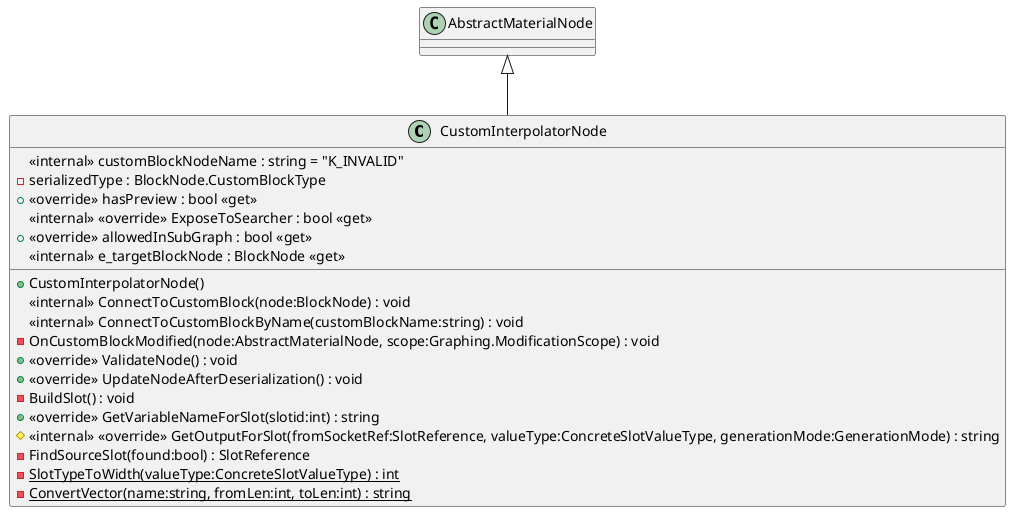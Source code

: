 @startuml
class CustomInterpolatorNode {
    <<internal>> customBlockNodeName : string = "K_INVALID"
    - serializedType : BlockNode.CustomBlockType
    + <<override>> hasPreview : bool <<get>>
    <<internal>> <<override>> ExposeToSearcher : bool <<get>>
    + <<override>> allowedInSubGraph : bool <<get>>
    <<internal>> e_targetBlockNode : BlockNode <<get>>
    + CustomInterpolatorNode()
    <<internal>> ConnectToCustomBlock(node:BlockNode) : void
    <<internal>> ConnectToCustomBlockByName(customBlockName:string) : void
    - OnCustomBlockModified(node:AbstractMaterialNode, scope:Graphing.ModificationScope) : void
    + <<override>> ValidateNode() : void
    + <<override>> UpdateNodeAfterDeserialization() : void
    - BuildSlot() : void
    + <<override>> GetVariableNameForSlot(slotid:int) : string
    # <<internal>> <<override>> GetOutputForSlot(fromSocketRef:SlotReference, valueType:ConcreteSlotValueType, generationMode:GenerationMode) : string
    - FindSourceSlot(found:bool) : SlotReference
    - {static} SlotTypeToWidth(valueType:ConcreteSlotValueType) : int
    - {static} ConvertVector(name:string, fromLen:int, toLen:int) : string
}
AbstractMaterialNode <|-- CustomInterpolatorNode
@enduml
